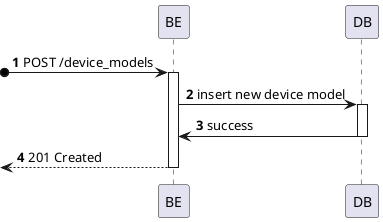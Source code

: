 @startuml process-view
autonumber
participant BE as "BE"
participant DB as "DB"

?o-> BE : POST /device_models
activate BE

BE -> DB : insert new device model
activate DB

DB -> BE : success
deactivate DB

<-- BE : 201 Created
deactivate BE

@enduml
